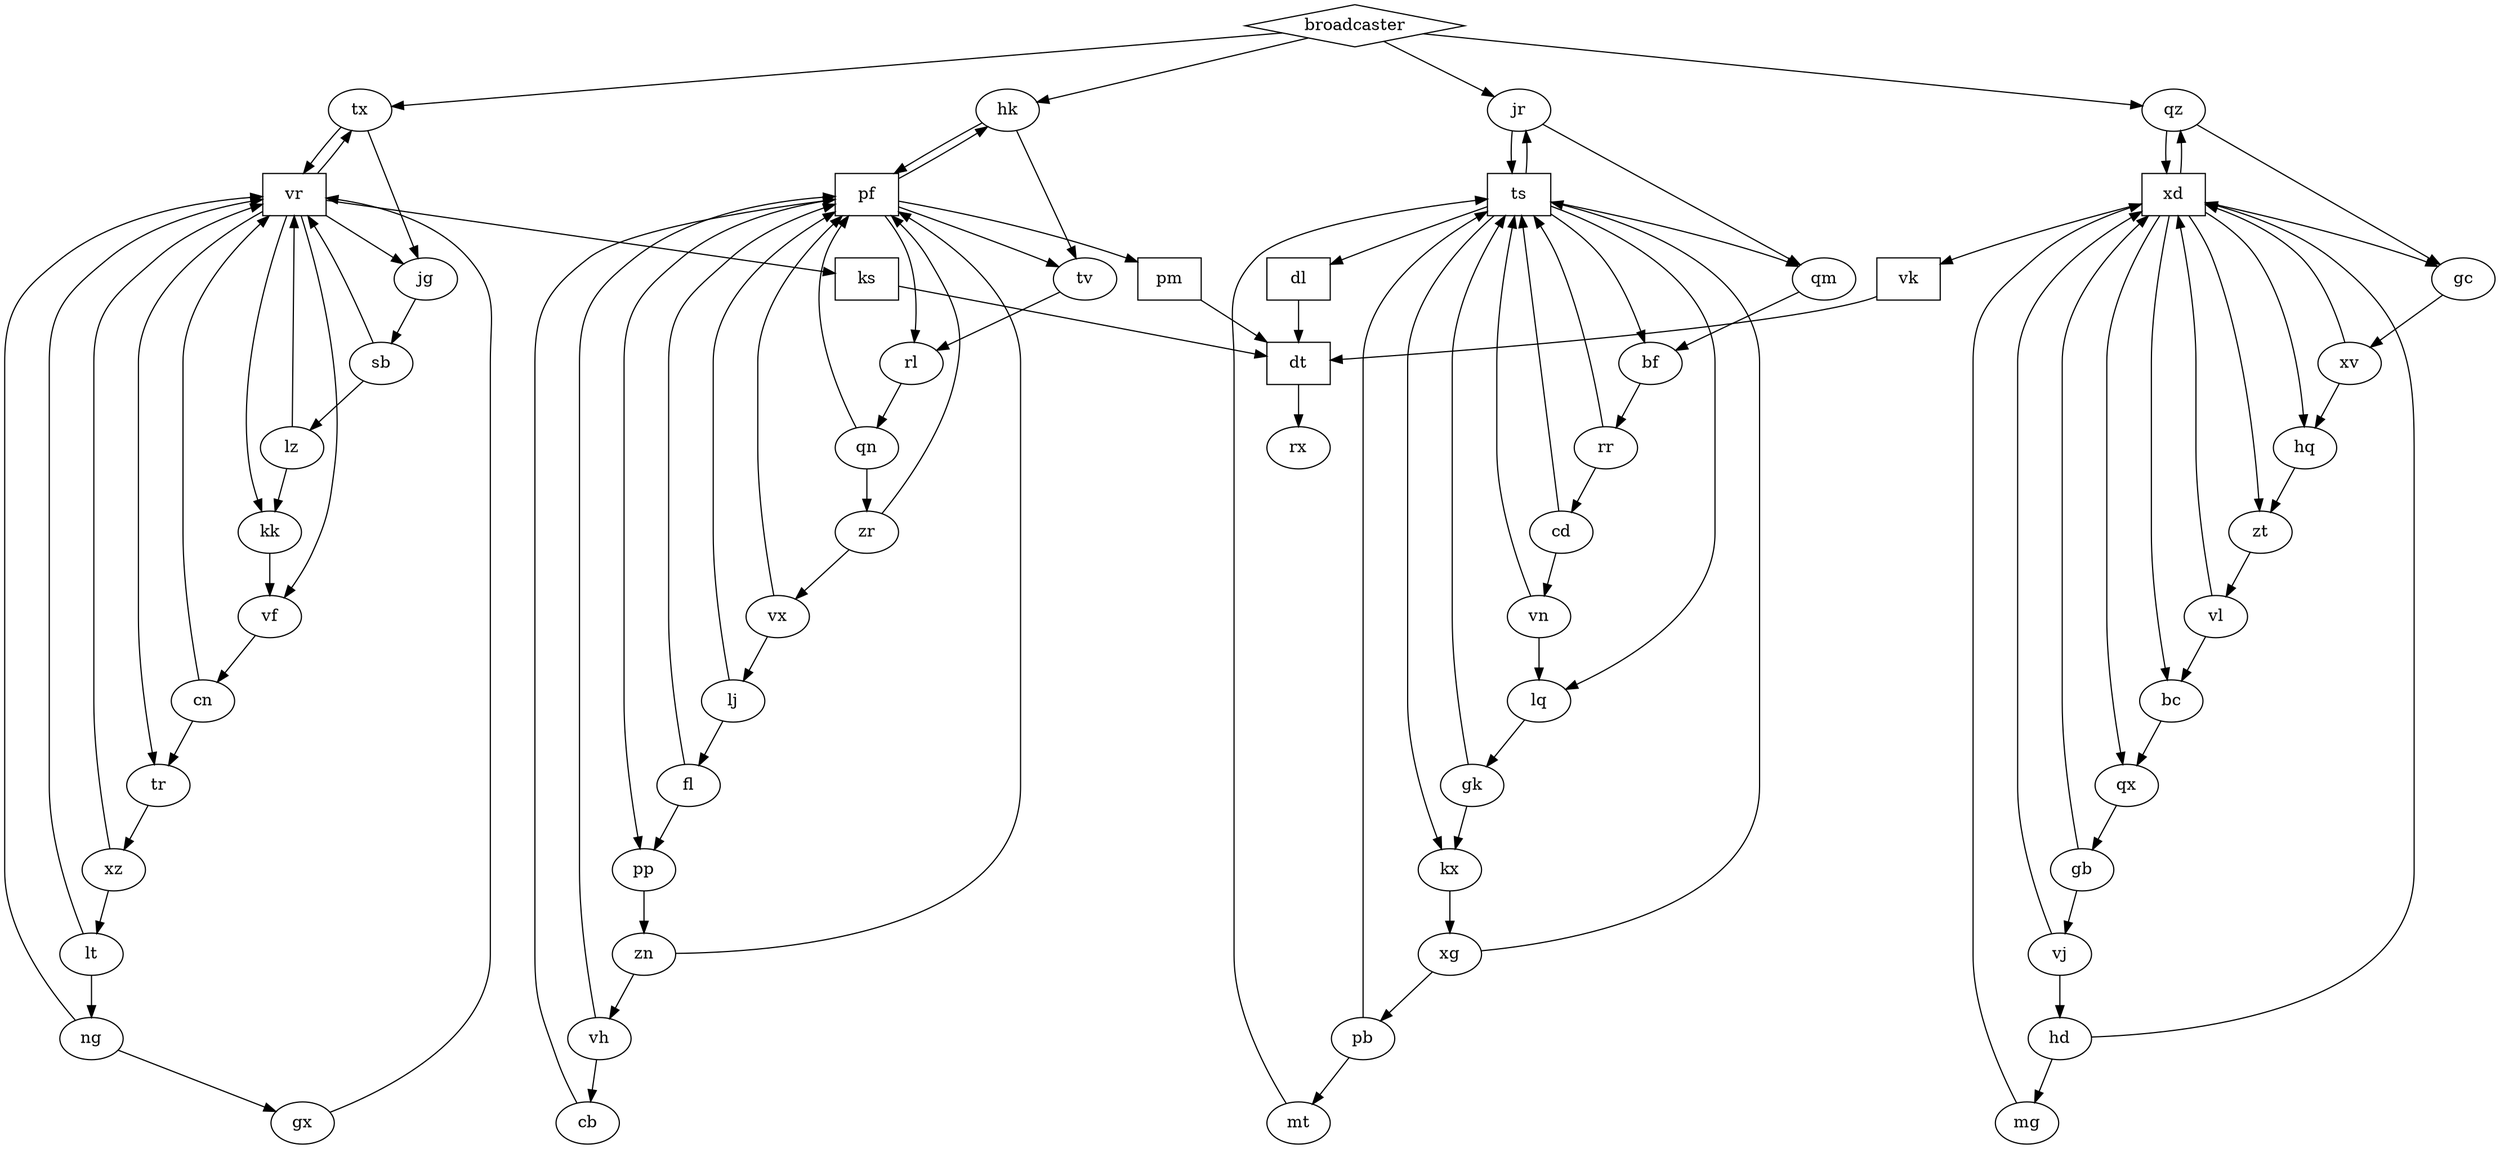 digraph modules {
    layout="dot"

    broadcaster [shape=diamond];
    ks [shape=box];
    xd [shape=box];
    pm [shape=box];
    vr [shape=box];
    dt [shape=box];
    dl [shape=box];
    pf [shape=box];
    ts [shape=box];
    vk [shape=box];

    vn -> ts, lq
    ks -> dt
    zt -> vl
    xg -> ts, pb
    xd -> qz, bc, zt, vk, hq, qx, gc
    pm -> dt
    gb -> vj, xd
    qx -> gb
    rl -> qn
    lq -> gk
    qm -> bf
    zn -> vh, pf
    lz -> kk, vr
    bf -> rr
    gx -> vr
    zr -> vx, pf
    lt -> ng, vr
    hd -> mg, xd
    mg -> xd
    tx -> jg, vr
    gk -> kx, ts
    vr -> tr, vf, tx, ks, kk, jg
    broadcaster -> qz, tx, jr, hk
    bc -> qx
    xz -> lt, vr
    jg -> sb
    qn -> zr, pf
    gc -> xv
    vx -> lj, pf
    vf -> cn
    dt -> rx
    sb -> lz, vr
    kx -> xg
    hk -> pf, tv
    cb -> pf
    dl -> dt
    vl -> xd, bc
    fl -> pp, pf
    ng -> vr, gx
    jr -> ts, qm
    cd -> vn, ts
    mt -> ts
    rr -> ts, cd
    tr -> xz
    hq -> zt
    xv -> hq, xd
    vj -> xd, hd
    pp -> zn
    vh -> pf, cb
    cn -> vr, tr
    kk -> vf
    pf -> pp, tv, rl, pm, hk
    ts -> dl, qm, kx, lq, bf, jr
    tv -> rl
    vk -> dt
    pb -> ts, mt
    lj -> pf, fl
    qz -> xd, gc
}
